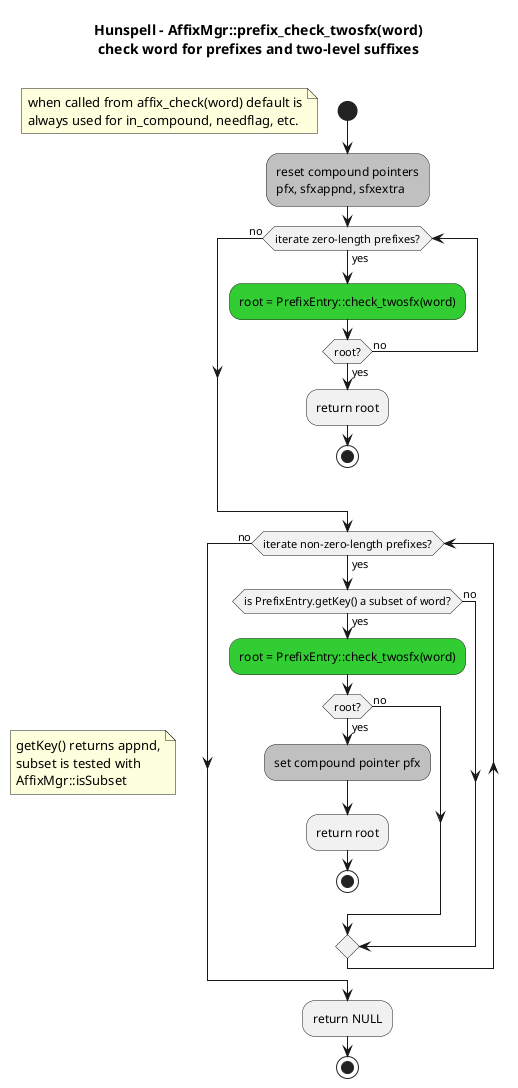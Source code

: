@startuml
skinparam backgroundcolor White|White

title Hunspell - AffixMgr::prefix_check_twosfx(word)\ncheck word for prefixes and two-level suffixes\n

start
floating note: when called from affix_check(word) default is\nalways used for in_compound, needflag, etc.

#silver:reset compound pointers\npfx, sfxappnd, sfxextra;
while (iterate zero-length prefixes?) is (yes)
	#limegreen:root = PrefixEntry::check_twosfx(word);
	if (root?) then (yes)
		:return root;
		stop
	else (no)
	endif
endwhile (no)

while (iterate non-zero-length prefixes?) is (yes)
	floating note: getKey() returns appnd,\nsubset is tested with\nAffixMgr::isSubset
	if (is PrefixEntry.getKey() a subset of word?) then (yes)
		#limegreen:root = PrefixEntry::check_twosfx(word);
		if (root?) then (yes)
			#silver:set compound pointer pfx;
			:return root;
			stop
		else (no)
		endif
	else (no)
	endif
endwhile (no)

:return NULL;
stop

@enduml
